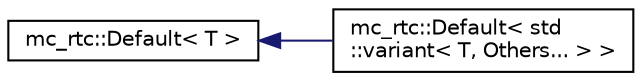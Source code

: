 digraph "Graphical Class Hierarchy"
{
 // INTERACTIVE_SVG=YES
 // LATEX_PDF_SIZE
  edge [fontname="Helvetica",fontsize="10",labelfontname="Helvetica",labelfontsize="10"];
  node [fontname="Helvetica",fontsize="10",shape=record];
  rankdir="LR";
  Node0 [label="mc_rtc::Default\< T \>",height=0.2,width=0.4,color="black", fillcolor="white", style="filled",URL="$structmc__rtc_1_1Default.html",tooltip=" "];
  Node0 -> Node1 [dir="back",color="midnightblue",fontsize="10",style="solid",fontname="Helvetica"];
  Node1 [label="mc_rtc::Default\< std\l::variant\< T, Others... \> \>",height=0.2,width=0.4,color="black", fillcolor="white", style="filled",URL="$structmc__rtc_1_1Default_3_01std_1_1variant_3_01T_00_01Others_8_8_8_01_4_01_4.html",tooltip=" "];
}
